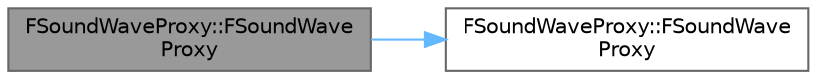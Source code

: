 digraph "FSoundWaveProxy::FSoundWaveProxy"
{
 // INTERACTIVE_SVG=YES
 // LATEX_PDF_SIZE
  bgcolor="transparent";
  edge [fontname=Helvetica,fontsize=10,labelfontname=Helvetica,labelfontsize=10];
  node [fontname=Helvetica,fontsize=10,shape=box,height=0.2,width=0.4];
  rankdir="LR";
  Node1 [id="Node000001",label="FSoundWaveProxy::FSoundWave\lProxy",height=0.2,width=0.4,color="gray40", fillcolor="grey60", style="filled", fontcolor="black",tooltip=" "];
  Node1 -> Node2 [id="edge1_Node000001_Node000002",color="steelblue1",style="solid",tooltip=" "];
  Node2 [id="Node000002",label="FSoundWaveProxy::FSoundWave\lProxy",height=0.2,width=0.4,color="grey40", fillcolor="white", style="filled",URL="$d3/d84/classFSoundWaveProxy.html#ab6dea77e1abd5b616d93d9b676b11ce7",tooltip=" "];
}
